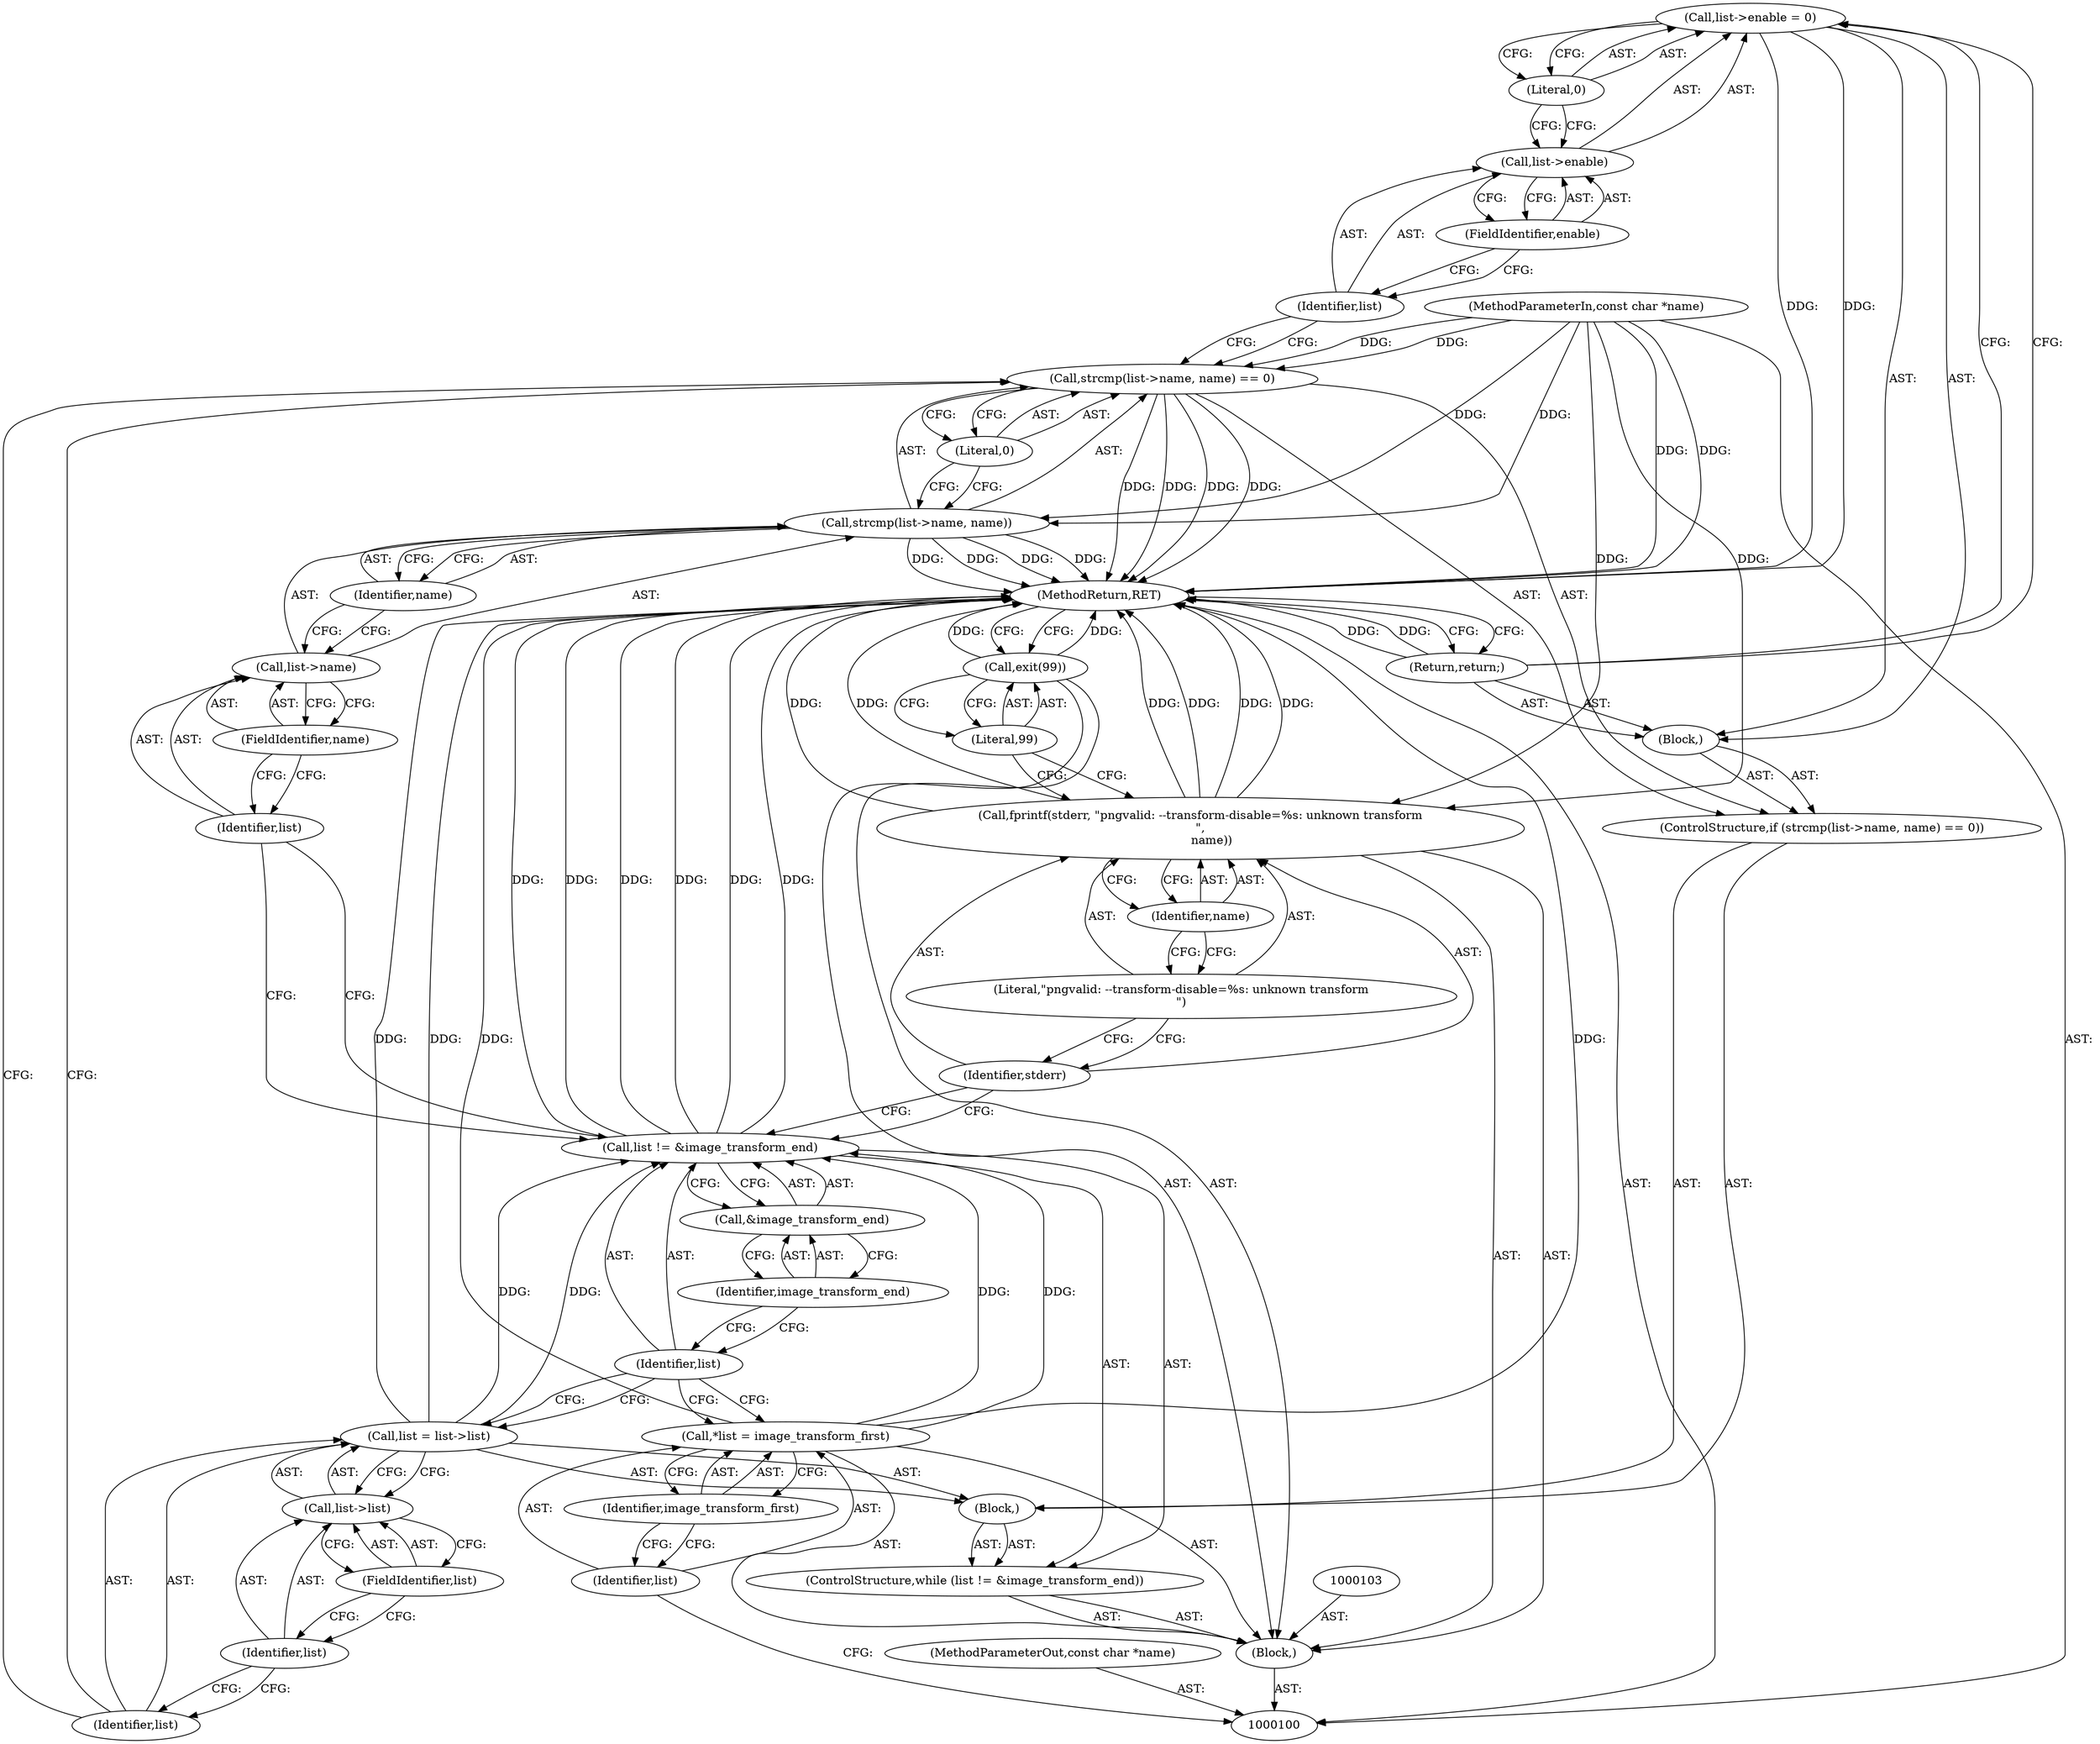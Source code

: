 digraph "0_Android_9d4853418ab2f754c2b63e091c29c5529b8b86ca_145" {
"1000122" [label="(Call,list->enable = 0)"];
"1000123" [label="(Call,list->enable)"];
"1000124" [label="(Identifier,list)"];
"1000126" [label="(Literal,0)"];
"1000125" [label="(FieldIdentifier,enable)"];
"1000127" [label="(Return,return;)"];
"1000128" [label="(Call,list = list->list)"];
"1000129" [label="(Identifier,list)"];
"1000132" [label="(FieldIdentifier,list)"];
"1000130" [label="(Call,list->list)"];
"1000131" [label="(Identifier,list)"];
"1000134" [label="(Identifier,stderr)"];
"1000135" [label="(Literal,\"pngvalid: --transform-disable=%s: unknown transform\n\")"];
"1000133" [label="(Call,fprintf(stderr, \"pngvalid: --transform-disable=%s: unknown transform\n\",\n      name))"];
"1000136" [label="(Identifier,name)"];
"1000137" [label="(Call,exit(99))"];
"1000138" [label="(Literal,99)"];
"1000139" [label="(MethodReturn,RET)"];
"1000101" [label="(MethodParameterIn,const char *name)"];
"1000186" [label="(MethodParameterOut,const char *name)"];
"1000102" [label="(Block,)"];
"1000104" [label="(Call,*list = image_transform_first)"];
"1000105" [label="(Identifier,list)"];
"1000106" [label="(Identifier,image_transform_first)"];
"1000107" [label="(ControlStructure,while (list != &image_transform_end))"];
"1000110" [label="(Call,&image_transform_end)"];
"1000111" [label="(Identifier,image_transform_end)"];
"1000108" [label="(Call,list != &image_transform_end)"];
"1000109" [label="(Identifier,list)"];
"1000112" [label="(Block,)"];
"1000113" [label="(ControlStructure,if (strcmp(list->name, name) == 0))"];
"1000116" [label="(Call,list->name)"];
"1000117" [label="(Identifier,list)"];
"1000118" [label="(FieldIdentifier,name)"];
"1000119" [label="(Identifier,name)"];
"1000120" [label="(Literal,0)"];
"1000114" [label="(Call,strcmp(list->name, name) == 0)"];
"1000115" [label="(Call,strcmp(list->name, name))"];
"1000121" [label="(Block,)"];
"1000122" -> "1000121"  [label="AST: "];
"1000122" -> "1000126"  [label="CFG: "];
"1000123" -> "1000122"  [label="AST: "];
"1000126" -> "1000122"  [label="AST: "];
"1000127" -> "1000122"  [label="CFG: "];
"1000122" -> "1000139"  [label="DDG: "];
"1000123" -> "1000122"  [label="AST: "];
"1000123" -> "1000125"  [label="CFG: "];
"1000124" -> "1000123"  [label="AST: "];
"1000125" -> "1000123"  [label="AST: "];
"1000126" -> "1000123"  [label="CFG: "];
"1000124" -> "1000123"  [label="AST: "];
"1000124" -> "1000114"  [label="CFG: "];
"1000125" -> "1000124"  [label="CFG: "];
"1000126" -> "1000122"  [label="AST: "];
"1000126" -> "1000123"  [label="CFG: "];
"1000122" -> "1000126"  [label="CFG: "];
"1000125" -> "1000123"  [label="AST: "];
"1000125" -> "1000124"  [label="CFG: "];
"1000123" -> "1000125"  [label="CFG: "];
"1000127" -> "1000121"  [label="AST: "];
"1000127" -> "1000122"  [label="CFG: "];
"1000139" -> "1000127"  [label="CFG: "];
"1000127" -> "1000139"  [label="DDG: "];
"1000128" -> "1000112"  [label="AST: "];
"1000128" -> "1000130"  [label="CFG: "];
"1000129" -> "1000128"  [label="AST: "];
"1000130" -> "1000128"  [label="AST: "];
"1000109" -> "1000128"  [label="CFG: "];
"1000128" -> "1000139"  [label="DDG: "];
"1000128" -> "1000108"  [label="DDG: "];
"1000129" -> "1000128"  [label="AST: "];
"1000129" -> "1000114"  [label="CFG: "];
"1000131" -> "1000129"  [label="CFG: "];
"1000132" -> "1000130"  [label="AST: "];
"1000132" -> "1000131"  [label="CFG: "];
"1000130" -> "1000132"  [label="CFG: "];
"1000130" -> "1000128"  [label="AST: "];
"1000130" -> "1000132"  [label="CFG: "];
"1000131" -> "1000130"  [label="AST: "];
"1000132" -> "1000130"  [label="AST: "];
"1000128" -> "1000130"  [label="CFG: "];
"1000131" -> "1000130"  [label="AST: "];
"1000131" -> "1000129"  [label="CFG: "];
"1000132" -> "1000131"  [label="CFG: "];
"1000134" -> "1000133"  [label="AST: "];
"1000134" -> "1000108"  [label="CFG: "];
"1000135" -> "1000134"  [label="CFG: "];
"1000135" -> "1000133"  [label="AST: "];
"1000135" -> "1000134"  [label="CFG: "];
"1000136" -> "1000135"  [label="CFG: "];
"1000133" -> "1000102"  [label="AST: "];
"1000133" -> "1000136"  [label="CFG: "];
"1000134" -> "1000133"  [label="AST: "];
"1000135" -> "1000133"  [label="AST: "];
"1000136" -> "1000133"  [label="AST: "];
"1000138" -> "1000133"  [label="CFG: "];
"1000133" -> "1000139"  [label="DDG: "];
"1000133" -> "1000139"  [label="DDG: "];
"1000133" -> "1000139"  [label="DDG: "];
"1000101" -> "1000133"  [label="DDG: "];
"1000136" -> "1000133"  [label="AST: "];
"1000136" -> "1000135"  [label="CFG: "];
"1000133" -> "1000136"  [label="CFG: "];
"1000137" -> "1000102"  [label="AST: "];
"1000137" -> "1000138"  [label="CFG: "];
"1000138" -> "1000137"  [label="AST: "];
"1000139" -> "1000137"  [label="CFG: "];
"1000137" -> "1000139"  [label="DDG: "];
"1000138" -> "1000137"  [label="AST: "];
"1000138" -> "1000133"  [label="CFG: "];
"1000137" -> "1000138"  [label="CFG: "];
"1000139" -> "1000100"  [label="AST: "];
"1000139" -> "1000127"  [label="CFG: "];
"1000139" -> "1000137"  [label="CFG: "];
"1000128" -> "1000139"  [label="DDG: "];
"1000108" -> "1000139"  [label="DDG: "];
"1000108" -> "1000139"  [label="DDG: "];
"1000108" -> "1000139"  [label="DDG: "];
"1000114" -> "1000139"  [label="DDG: "];
"1000114" -> "1000139"  [label="DDG: "];
"1000122" -> "1000139"  [label="DDG: "];
"1000133" -> "1000139"  [label="DDG: "];
"1000133" -> "1000139"  [label="DDG: "];
"1000133" -> "1000139"  [label="DDG: "];
"1000115" -> "1000139"  [label="DDG: "];
"1000115" -> "1000139"  [label="DDG: "];
"1000101" -> "1000139"  [label="DDG: "];
"1000137" -> "1000139"  [label="DDG: "];
"1000104" -> "1000139"  [label="DDG: "];
"1000127" -> "1000139"  [label="DDG: "];
"1000101" -> "1000100"  [label="AST: "];
"1000101" -> "1000139"  [label="DDG: "];
"1000101" -> "1000114"  [label="DDG: "];
"1000101" -> "1000115"  [label="DDG: "];
"1000101" -> "1000133"  [label="DDG: "];
"1000186" -> "1000100"  [label="AST: "];
"1000102" -> "1000100"  [label="AST: "];
"1000103" -> "1000102"  [label="AST: "];
"1000104" -> "1000102"  [label="AST: "];
"1000107" -> "1000102"  [label="AST: "];
"1000133" -> "1000102"  [label="AST: "];
"1000137" -> "1000102"  [label="AST: "];
"1000104" -> "1000102"  [label="AST: "];
"1000104" -> "1000106"  [label="CFG: "];
"1000105" -> "1000104"  [label="AST: "];
"1000106" -> "1000104"  [label="AST: "];
"1000109" -> "1000104"  [label="CFG: "];
"1000104" -> "1000139"  [label="DDG: "];
"1000104" -> "1000108"  [label="DDG: "];
"1000105" -> "1000104"  [label="AST: "];
"1000105" -> "1000100"  [label="CFG: "];
"1000106" -> "1000105"  [label="CFG: "];
"1000106" -> "1000104"  [label="AST: "];
"1000106" -> "1000105"  [label="CFG: "];
"1000104" -> "1000106"  [label="CFG: "];
"1000107" -> "1000102"  [label="AST: "];
"1000108" -> "1000107"  [label="AST: "];
"1000112" -> "1000107"  [label="AST: "];
"1000110" -> "1000108"  [label="AST: "];
"1000110" -> "1000111"  [label="CFG: "];
"1000111" -> "1000110"  [label="AST: "];
"1000108" -> "1000110"  [label="CFG: "];
"1000111" -> "1000110"  [label="AST: "];
"1000111" -> "1000109"  [label="CFG: "];
"1000110" -> "1000111"  [label="CFG: "];
"1000108" -> "1000107"  [label="AST: "];
"1000108" -> "1000110"  [label="CFG: "];
"1000109" -> "1000108"  [label="AST: "];
"1000110" -> "1000108"  [label="AST: "];
"1000117" -> "1000108"  [label="CFG: "];
"1000134" -> "1000108"  [label="CFG: "];
"1000108" -> "1000139"  [label="DDG: "];
"1000108" -> "1000139"  [label="DDG: "];
"1000108" -> "1000139"  [label="DDG: "];
"1000104" -> "1000108"  [label="DDG: "];
"1000128" -> "1000108"  [label="DDG: "];
"1000109" -> "1000108"  [label="AST: "];
"1000109" -> "1000128"  [label="CFG: "];
"1000109" -> "1000104"  [label="CFG: "];
"1000111" -> "1000109"  [label="CFG: "];
"1000112" -> "1000107"  [label="AST: "];
"1000113" -> "1000112"  [label="AST: "];
"1000128" -> "1000112"  [label="AST: "];
"1000113" -> "1000112"  [label="AST: "];
"1000114" -> "1000113"  [label="AST: "];
"1000121" -> "1000113"  [label="AST: "];
"1000116" -> "1000115"  [label="AST: "];
"1000116" -> "1000118"  [label="CFG: "];
"1000117" -> "1000116"  [label="AST: "];
"1000118" -> "1000116"  [label="AST: "];
"1000119" -> "1000116"  [label="CFG: "];
"1000117" -> "1000116"  [label="AST: "];
"1000117" -> "1000108"  [label="CFG: "];
"1000118" -> "1000117"  [label="CFG: "];
"1000118" -> "1000116"  [label="AST: "];
"1000118" -> "1000117"  [label="CFG: "];
"1000116" -> "1000118"  [label="CFG: "];
"1000119" -> "1000115"  [label="AST: "];
"1000119" -> "1000116"  [label="CFG: "];
"1000115" -> "1000119"  [label="CFG: "];
"1000120" -> "1000114"  [label="AST: "];
"1000120" -> "1000115"  [label="CFG: "];
"1000114" -> "1000120"  [label="CFG: "];
"1000114" -> "1000113"  [label="AST: "];
"1000114" -> "1000120"  [label="CFG: "];
"1000115" -> "1000114"  [label="AST: "];
"1000120" -> "1000114"  [label="AST: "];
"1000124" -> "1000114"  [label="CFG: "];
"1000129" -> "1000114"  [label="CFG: "];
"1000114" -> "1000139"  [label="DDG: "];
"1000114" -> "1000139"  [label="DDG: "];
"1000101" -> "1000114"  [label="DDG: "];
"1000115" -> "1000114"  [label="AST: "];
"1000115" -> "1000119"  [label="CFG: "];
"1000116" -> "1000115"  [label="AST: "];
"1000119" -> "1000115"  [label="AST: "];
"1000120" -> "1000115"  [label="CFG: "];
"1000115" -> "1000139"  [label="DDG: "];
"1000115" -> "1000139"  [label="DDG: "];
"1000101" -> "1000115"  [label="DDG: "];
"1000121" -> "1000113"  [label="AST: "];
"1000122" -> "1000121"  [label="AST: "];
"1000127" -> "1000121"  [label="AST: "];
}
